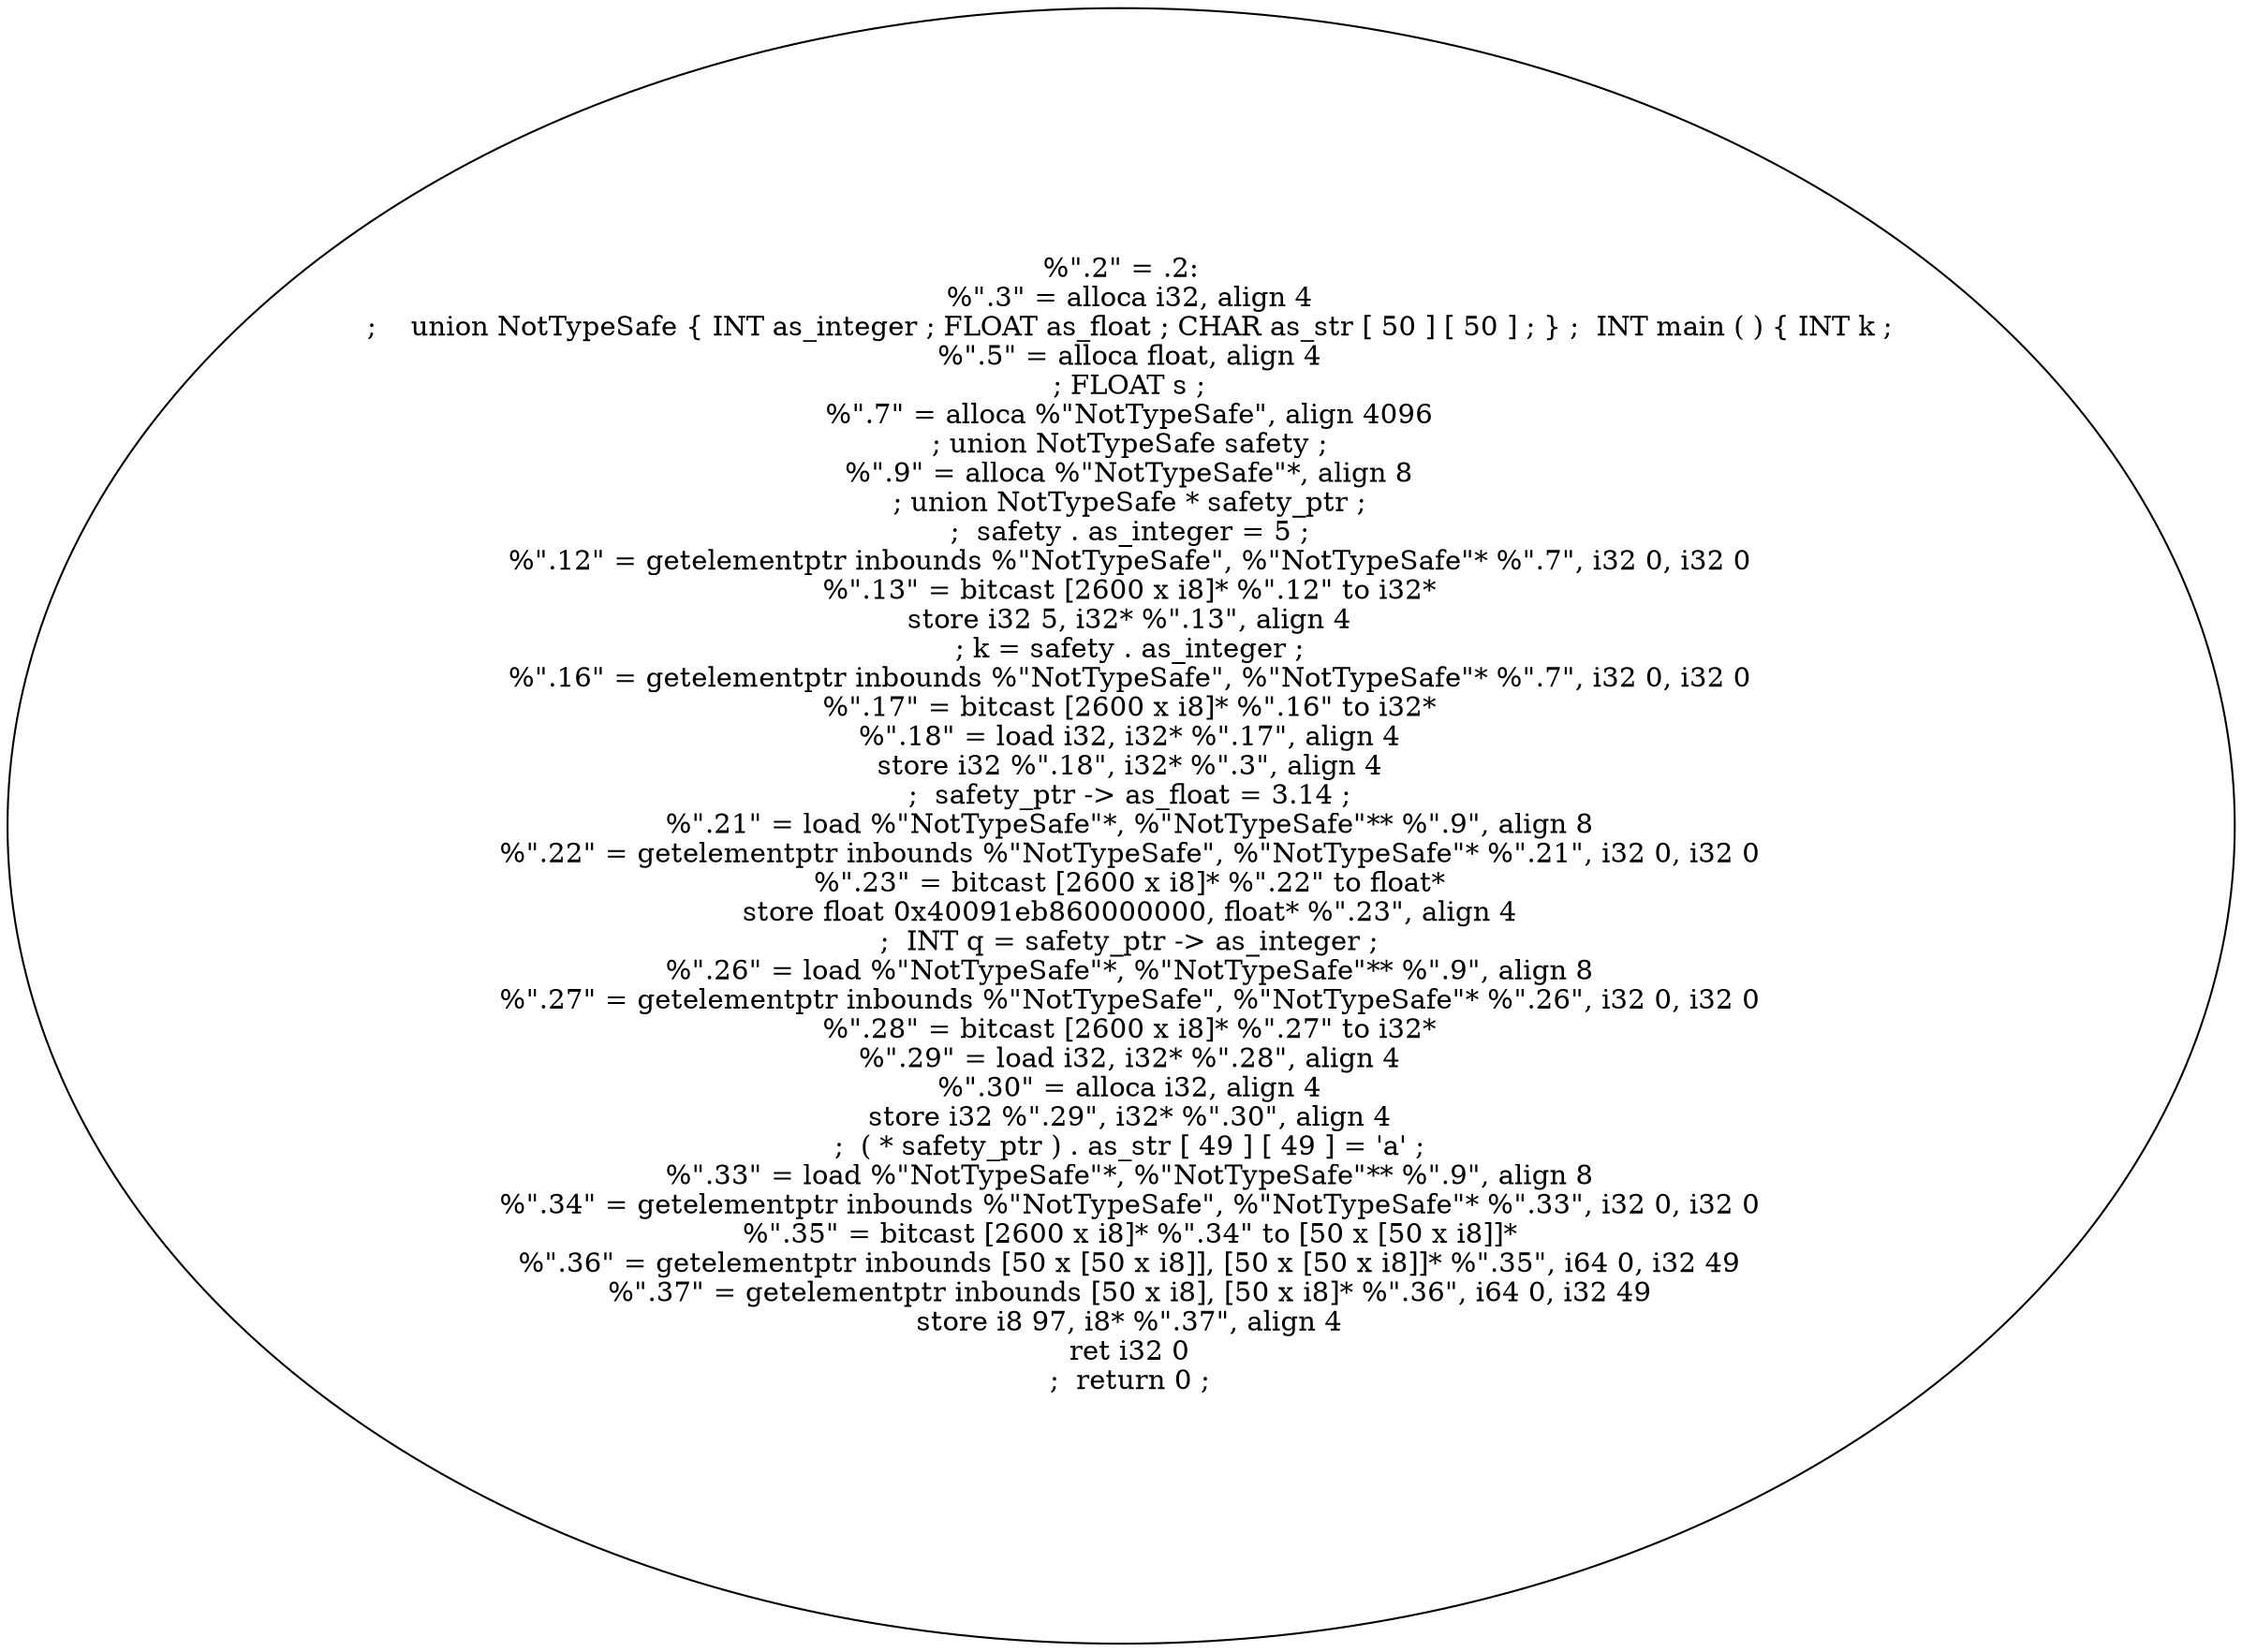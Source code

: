 digraph AST {
  "131770534025328" [label="%\".2\" = .2:
  %\".3\" = alloca i32, align 4
  ;    union NotTypeSafe { INT as_integer ; FLOAT as_float ; CHAR as_str [ 50 ] [ 50 ] ; } ;  INT main ( ) { INT k ;
  %\".5\" = alloca float, align 4
  ; FLOAT s ;
  %\".7\" = alloca %\"NotTypeSafe\", align 4096
  ; union NotTypeSafe safety ;
  %\".9\" = alloca %\"NotTypeSafe\"*, align 8
  ; union NotTypeSafe * safety_ptr ;
  ;  safety . as_integer = 5 ;
  %\".12\" = getelementptr inbounds %\"NotTypeSafe\", %\"NotTypeSafe\"* %\".7\", i32 0, i32 0
  %\".13\" = bitcast [2600 x i8]* %\".12\" to i32*
  store i32 5, i32* %\".13\", align 4
  ; k = safety . as_integer ;
  %\".16\" = getelementptr inbounds %\"NotTypeSafe\", %\"NotTypeSafe\"* %\".7\", i32 0, i32 0
  %\".17\" = bitcast [2600 x i8]* %\".16\" to i32*
  %\".18\" = load i32, i32* %\".17\", align 4
  store i32 %\".18\", i32* %\".3\", align 4
  ;  safety_ptr -> as_float = 3.14 ;
  %\".21\" = load %\"NotTypeSafe\"*, %\"NotTypeSafe\"** %\".9\", align 8
  %\".22\" = getelementptr inbounds %\"NotTypeSafe\", %\"NotTypeSafe\"* %\".21\", i32 0, i32 0
  %\".23\" = bitcast [2600 x i8]* %\".22\" to float*
  store float 0x40091eb860000000, float* %\".23\", align 4
  ;  INT q = safety_ptr -> as_integer ;
  %\".26\" = load %\"NotTypeSafe\"*, %\"NotTypeSafe\"** %\".9\", align 8
  %\".27\" = getelementptr inbounds %\"NotTypeSafe\", %\"NotTypeSafe\"* %\".26\", i32 0, i32 0
  %\".28\" = bitcast [2600 x i8]* %\".27\" to i32*
  %\".29\" = load i32, i32* %\".28\", align 4
  %\".30\" = alloca i32, align 4
  store i32 %\".29\", i32* %\".30\", align 4
  ;  ( * safety_ptr ) . as_str [ 49 ] [ 49 ] = 'a' ;
  %\".33\" = load %\"NotTypeSafe\"*, %\"NotTypeSafe\"** %\".9\", align 8
  %\".34\" = getelementptr inbounds %\"NotTypeSafe\", %\"NotTypeSafe\"* %\".33\", i32 0, i32 0
  %\".35\" = bitcast [2600 x i8]* %\".34\" to [50 x [50 x i8]]*
  %\".36\" = getelementptr inbounds [50 x [50 x i8]], [50 x [50 x i8]]* %\".35\", i64 0, i32 49
  %\".37\" = getelementptr inbounds [50 x i8], [50 x i8]* %\".36\", i64 0, i32 49
  store i8 97, i8* %\".37\", align 4
  ret i32 0
  ;  return 0 ;"];
}
